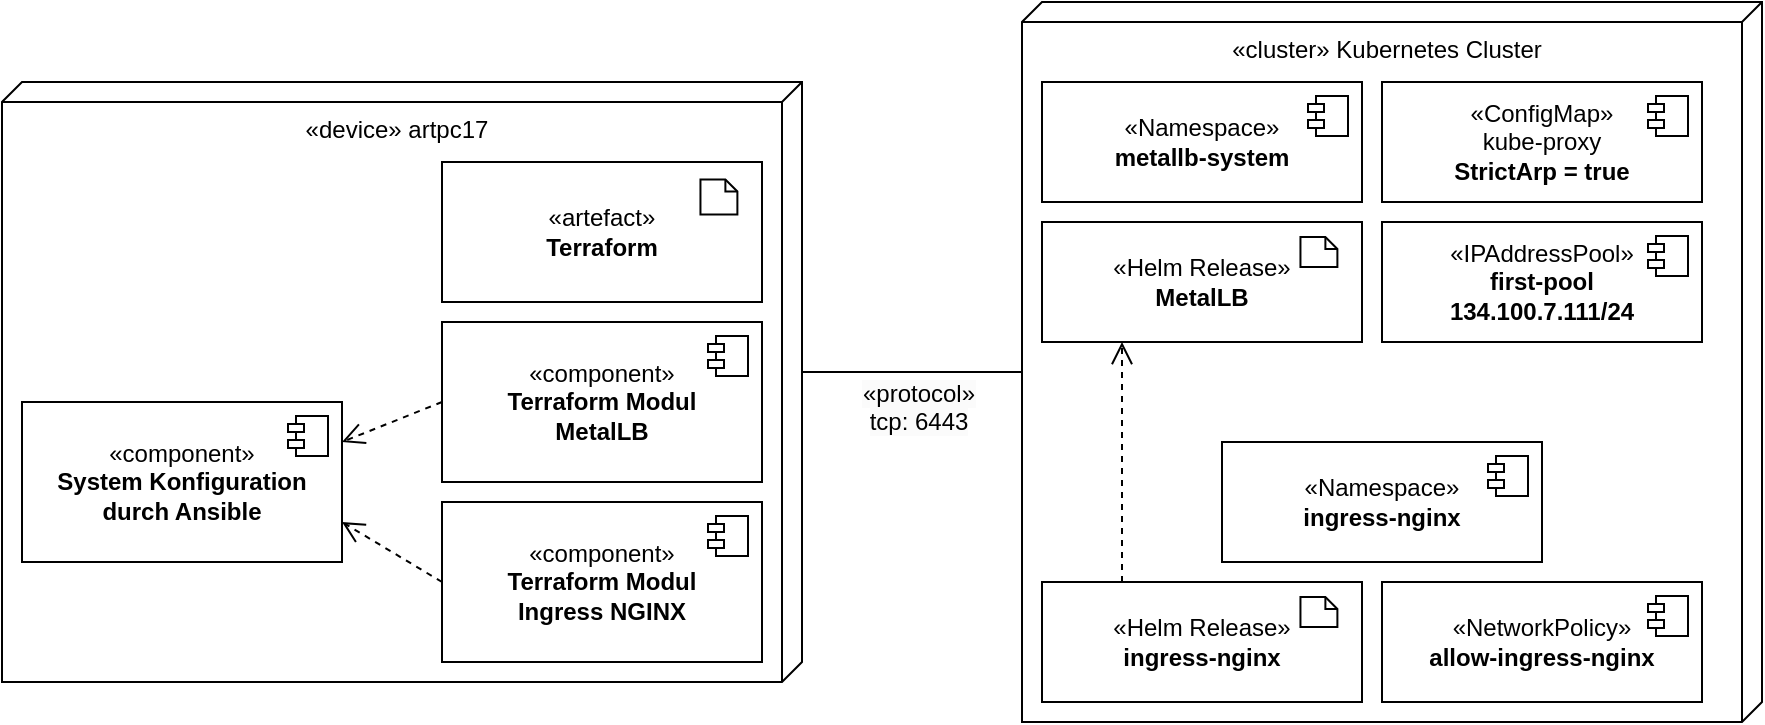 <mxfile version="24.5.2" type="github">
  <diagram name="Seite-1" id="EmgKcAw5bgLEWUzQ1nSg">
    <mxGraphModel dx="2049" dy="568" grid="1" gridSize="10" guides="1" tooltips="1" connect="1" arrows="1" fold="1" page="1" pageScale="1" pageWidth="827" pageHeight="1169" math="0" shadow="0">
      <root>
        <mxCell id="0" />
        <mxCell id="1" parent="0" />
        <mxCell id="zVhq383O30CKmtFukVGX-7" value="«cluster» Kubernetes Cluster" style="verticalAlign=top;align=center;shape=cube;size=10;direction=south;html=1;boundedLbl=1;spacingLeft=5;whiteSpace=wrap;" vertex="1" parent="1">
          <mxGeometry x="430" y="130" width="370" height="360" as="geometry" />
        </mxCell>
        <mxCell id="zVhq383O30CKmtFukVGX-8" value="«device» artpc17" style="verticalAlign=top;align=center;shape=cube;size=10;direction=south;html=1;boundedLbl=1;spacingLeft=5;whiteSpace=wrap;" vertex="1" parent="1">
          <mxGeometry x="-80" y="170" width="400" height="300" as="geometry" />
        </mxCell>
        <mxCell id="zVhq383O30CKmtFukVGX-26" style="rounded=0;orthogonalLoop=1;jettySize=auto;html=1;exitX=0;exitY=0.5;exitDx=0;exitDy=0;dashed=1;endArrow=open;endFill=0;entryX=1;entryY=0.25;entryDx=0;entryDy=0;endSize=9;" edge="1" parent="1" source="zVhq383O30CKmtFukVGX-11" target="zVhq383O30CKmtFukVGX-27">
          <mxGeometry relative="1" as="geometry">
            <mxPoint x="50" y="360" as="targetPoint" />
          </mxGeometry>
        </mxCell>
        <mxCell id="zVhq383O30CKmtFukVGX-11" value="«component»&lt;br&gt;&lt;b&gt;Terraform Modul&lt;br&gt;MetalLB&lt;/b&gt;" style="html=1;dropTarget=0;whiteSpace=wrap;" vertex="1" parent="1">
          <mxGeometry x="140" y="290" width="160" height="80" as="geometry" />
        </mxCell>
        <mxCell id="zVhq383O30CKmtFukVGX-12" value="" style="shape=module;jettyWidth=8;jettyHeight=4;" vertex="1" parent="zVhq383O30CKmtFukVGX-11">
          <mxGeometry x="1" width="20" height="20" relative="1" as="geometry">
            <mxPoint x="-27" y="7" as="offset" />
          </mxGeometry>
        </mxCell>
        <mxCell id="zVhq383O30CKmtFukVGX-13" value="" style="group" vertex="1" connectable="0" parent="1">
          <mxGeometry x="140" y="210" width="160" height="70" as="geometry" />
        </mxCell>
        <mxCell id="zVhq383O30CKmtFukVGX-14" value="«artefact»&lt;br&gt;&lt;b&gt;Terraform&lt;/b&gt;" style="html=1;dropTarget=0;whiteSpace=wrap;" vertex="1" parent="zVhq383O30CKmtFukVGX-13">
          <mxGeometry width="160" height="70" as="geometry" />
        </mxCell>
        <mxCell id="zVhq383O30CKmtFukVGX-15" value="" style="shape=note2;boundedLbl=1;whiteSpace=wrap;html=1;size=6;verticalAlign=top;align=left;spacingLeft=5;" vertex="1" parent="zVhq383O30CKmtFukVGX-13">
          <mxGeometry x="129.231" y="8.75" width="18.462" height="17.5" as="geometry" />
        </mxCell>
        <mxCell id="zVhq383O30CKmtFukVGX-16" value="«component»&lt;br&gt;&lt;b&gt;Terraform Modul&lt;br&gt;Ingress NGINX&lt;/b&gt;" style="html=1;dropTarget=0;whiteSpace=wrap;" vertex="1" parent="1">
          <mxGeometry x="140" y="380" width="160" height="80" as="geometry" />
        </mxCell>
        <mxCell id="zVhq383O30CKmtFukVGX-17" value="" style="shape=module;jettyWidth=8;jettyHeight=4;" vertex="1" parent="zVhq383O30CKmtFukVGX-16">
          <mxGeometry x="1" width="20" height="20" relative="1" as="geometry">
            <mxPoint x="-27" y="7" as="offset" />
          </mxGeometry>
        </mxCell>
        <mxCell id="zVhq383O30CKmtFukVGX-18" style="edgeStyle=orthogonalEdgeStyle;rounded=0;orthogonalLoop=1;jettySize=auto;html=1;exitX=0;exitY=0;exitDx=145;exitDy=0;exitPerimeter=0;endArrow=none;endFill=0;entryX=0;entryY=0;entryDx=185;entryDy=370;entryPerimeter=0;" edge="1" parent="1" source="zVhq383O30CKmtFukVGX-8" target="zVhq383O30CKmtFukVGX-7">
          <mxGeometry relative="1" as="geometry">
            <mxPoint x="430" y="363" as="targetPoint" />
          </mxGeometry>
        </mxCell>
        <mxCell id="zVhq383O30CKmtFukVGX-19" value="&lt;span style=&quot;font-size: 12px; text-wrap: wrap; background-color: rgb(251, 251, 251);&quot;&gt;«protocol»&lt;br&gt;tcp: 6443&lt;br&gt;&lt;br&gt;&lt;/span&gt;" style="edgeLabel;html=1;align=center;verticalAlign=middle;resizable=0;points=[];" vertex="1" connectable="0" parent="zVhq383O30CKmtFukVGX-18">
          <mxGeometry x="-0.261" y="2" relative="1" as="geometry">
            <mxPoint x="17" y="27" as="offset" />
          </mxGeometry>
        </mxCell>
        <mxCell id="zVhq383O30CKmtFukVGX-27" value="«component»&lt;br&gt;&lt;b&gt;System Konfiguration durch Ansible&lt;/b&gt;" style="html=1;dropTarget=0;whiteSpace=wrap;" vertex="1" parent="1">
          <mxGeometry x="-70" y="330" width="160" height="80" as="geometry" />
        </mxCell>
        <mxCell id="zVhq383O30CKmtFukVGX-28" value="" style="shape=module;jettyWidth=8;jettyHeight=4;" vertex="1" parent="zVhq383O30CKmtFukVGX-27">
          <mxGeometry x="1" width="20" height="20" relative="1" as="geometry">
            <mxPoint x="-27" y="7" as="offset" />
          </mxGeometry>
        </mxCell>
        <mxCell id="zVhq383O30CKmtFukVGX-29" style="rounded=0;orthogonalLoop=1;jettySize=auto;html=1;exitX=0;exitY=0.5;exitDx=0;exitDy=0;entryX=1;entryY=0.75;entryDx=0;entryDy=0;dashed=1;endArrow=open;endFill=0;strokeWidth=1;endSize=9;startSize=6;" edge="1" parent="1" source="zVhq383O30CKmtFukVGX-16" target="zVhq383O30CKmtFukVGX-27">
          <mxGeometry relative="1" as="geometry">
            <mxPoint x="150" y="340" as="sourcePoint" />
            <mxPoint x="60" y="340" as="targetPoint" />
          </mxGeometry>
        </mxCell>
        <mxCell id="zVhq383O30CKmtFukVGX-30" value="«Namespace»&lt;b&gt;&lt;br&gt;metallb-system&lt;/b&gt;" style="html=1;dropTarget=0;whiteSpace=wrap;" vertex="1" parent="1">
          <mxGeometry x="440" y="170" width="160" height="60" as="geometry" />
        </mxCell>
        <mxCell id="zVhq383O30CKmtFukVGX-31" value="" style="shape=module;jettyWidth=8;jettyHeight=4;" vertex="1" parent="zVhq383O30CKmtFukVGX-30">
          <mxGeometry x="1" width="20" height="20" relative="1" as="geometry">
            <mxPoint x="-27" y="7" as="offset" />
          </mxGeometry>
        </mxCell>
        <mxCell id="zVhq383O30CKmtFukVGX-32" value="«ConfigMap»&lt;div&gt;kube-proxy&lt;br&gt;&lt;b&gt;StrictArp = true&lt;/b&gt;&lt;/div&gt;" style="html=1;dropTarget=0;whiteSpace=wrap;" vertex="1" parent="1">
          <mxGeometry x="610" y="170" width="160" height="60" as="geometry" />
        </mxCell>
        <mxCell id="zVhq383O30CKmtFukVGX-33" value="" style="shape=module;jettyWidth=8;jettyHeight=4;" vertex="1" parent="zVhq383O30CKmtFukVGX-32">
          <mxGeometry x="1" width="20" height="20" relative="1" as="geometry">
            <mxPoint x="-27" y="7" as="offset" />
          </mxGeometry>
        </mxCell>
        <mxCell id="zVhq383O30CKmtFukVGX-34" value="" style="group" vertex="1" connectable="0" parent="1">
          <mxGeometry x="440" y="240" width="160" height="60" as="geometry" />
        </mxCell>
        <mxCell id="zVhq383O30CKmtFukVGX-35" value="«Helm Release»&lt;br&gt;&lt;b&gt;MetalLB&lt;/b&gt;" style="html=1;dropTarget=0;whiteSpace=wrap;" vertex="1" parent="zVhq383O30CKmtFukVGX-34">
          <mxGeometry width="160" height="60" as="geometry" />
        </mxCell>
        <mxCell id="zVhq383O30CKmtFukVGX-36" value="" style="shape=note2;boundedLbl=1;whiteSpace=wrap;html=1;size=6;verticalAlign=top;align=left;spacingLeft=5;" vertex="1" parent="zVhq383O30CKmtFukVGX-34">
          <mxGeometry x="129.231" y="7.5" width="18.462" height="15" as="geometry" />
        </mxCell>
        <mxCell id="zVhq383O30CKmtFukVGX-40" value="«IPAddressPool»&lt;b&gt;&lt;br&gt;first-pool&lt;/b&gt;&lt;div&gt;&lt;b&gt;134.100.7.111/24&lt;/b&gt;&lt;/div&gt;" style="html=1;dropTarget=0;whiteSpace=wrap;" vertex="1" parent="1">
          <mxGeometry x="610" y="240" width="160" height="60" as="geometry" />
        </mxCell>
        <mxCell id="zVhq383O30CKmtFukVGX-41" value="" style="shape=module;jettyWidth=8;jettyHeight=4;" vertex="1" parent="zVhq383O30CKmtFukVGX-40">
          <mxGeometry x="1" width="20" height="20" relative="1" as="geometry">
            <mxPoint x="-27" y="7" as="offset" />
          </mxGeometry>
        </mxCell>
        <mxCell id="zVhq383O30CKmtFukVGX-42" value="«Namespace»&lt;b&gt;&lt;br&gt;ingress-nginx&lt;/b&gt;" style="html=1;dropTarget=0;whiteSpace=wrap;" vertex="1" parent="1">
          <mxGeometry x="530" y="350" width="160" height="60" as="geometry" />
        </mxCell>
        <mxCell id="zVhq383O30CKmtFukVGX-43" value="" style="shape=module;jettyWidth=8;jettyHeight=4;" vertex="1" parent="zVhq383O30CKmtFukVGX-42">
          <mxGeometry x="1" width="20" height="20" relative="1" as="geometry">
            <mxPoint x="-27" y="7" as="offset" />
          </mxGeometry>
        </mxCell>
        <mxCell id="zVhq383O30CKmtFukVGX-44" value="«NetworkPolicy»&lt;b&gt;&lt;br&gt;allow-ingress-nginx&lt;/b&gt;" style="html=1;dropTarget=0;whiteSpace=wrap;" vertex="1" parent="1">
          <mxGeometry x="610" y="420" width="160" height="60" as="geometry" />
        </mxCell>
        <mxCell id="zVhq383O30CKmtFukVGX-45" value="" style="shape=module;jettyWidth=8;jettyHeight=4;" vertex="1" parent="zVhq383O30CKmtFukVGX-44">
          <mxGeometry x="1" width="20" height="20" relative="1" as="geometry">
            <mxPoint x="-27" y="7" as="offset" />
          </mxGeometry>
        </mxCell>
        <mxCell id="zVhq383O30CKmtFukVGX-47" value="" style="group" vertex="1" connectable="0" parent="1">
          <mxGeometry x="440" y="420" width="160" height="60" as="geometry" />
        </mxCell>
        <mxCell id="zVhq383O30CKmtFukVGX-48" value="«Helm Release»&lt;br&gt;&lt;b&gt;ingress-nginx&lt;/b&gt;" style="html=1;dropTarget=0;whiteSpace=wrap;" vertex="1" parent="zVhq383O30CKmtFukVGX-47">
          <mxGeometry width="160" height="60" as="geometry" />
        </mxCell>
        <mxCell id="zVhq383O30CKmtFukVGX-49" value="" style="shape=note2;boundedLbl=1;whiteSpace=wrap;html=1;size=6;verticalAlign=top;align=left;spacingLeft=5;" vertex="1" parent="zVhq383O30CKmtFukVGX-47">
          <mxGeometry x="129.231" y="7.5" width="18.462" height="15" as="geometry" />
        </mxCell>
        <mxCell id="zVhq383O30CKmtFukVGX-50" style="rounded=0;orthogonalLoop=1;jettySize=auto;html=1;exitX=0.25;exitY=0;exitDx=0;exitDy=0;entryX=0.25;entryY=1;entryDx=0;entryDy=0;dashed=1;endArrow=open;endFill=0;strokeWidth=1;endSize=9;startSize=6;" edge="1" parent="1" source="zVhq383O30CKmtFukVGX-48" target="zVhq383O30CKmtFukVGX-35">
          <mxGeometry relative="1" as="geometry">
            <mxPoint x="530" y="360" as="sourcePoint" />
            <mxPoint x="480" y="330" as="targetPoint" />
          </mxGeometry>
        </mxCell>
      </root>
    </mxGraphModel>
  </diagram>
</mxfile>
